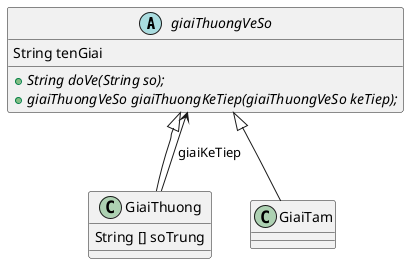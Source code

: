 @startuml
'https://plantuml.com/class-diagram

abstract class giaiThuongVeSo{
    String tenGiai
    +{abstract}String doVe(String so);
    +{abstract}giaiThuongVeSo giaiThuongKeTiep(giaiThuongVeSo keTiep);
}
class GiaiThuong{
    String [] soTrung
}
giaiThuongVeSo <|-- GiaiTam
giaiThuongVeSo <|-- GiaiThuong
giaiThuongVeSo <-- GiaiThuong : giaiKeTiep

@enduml